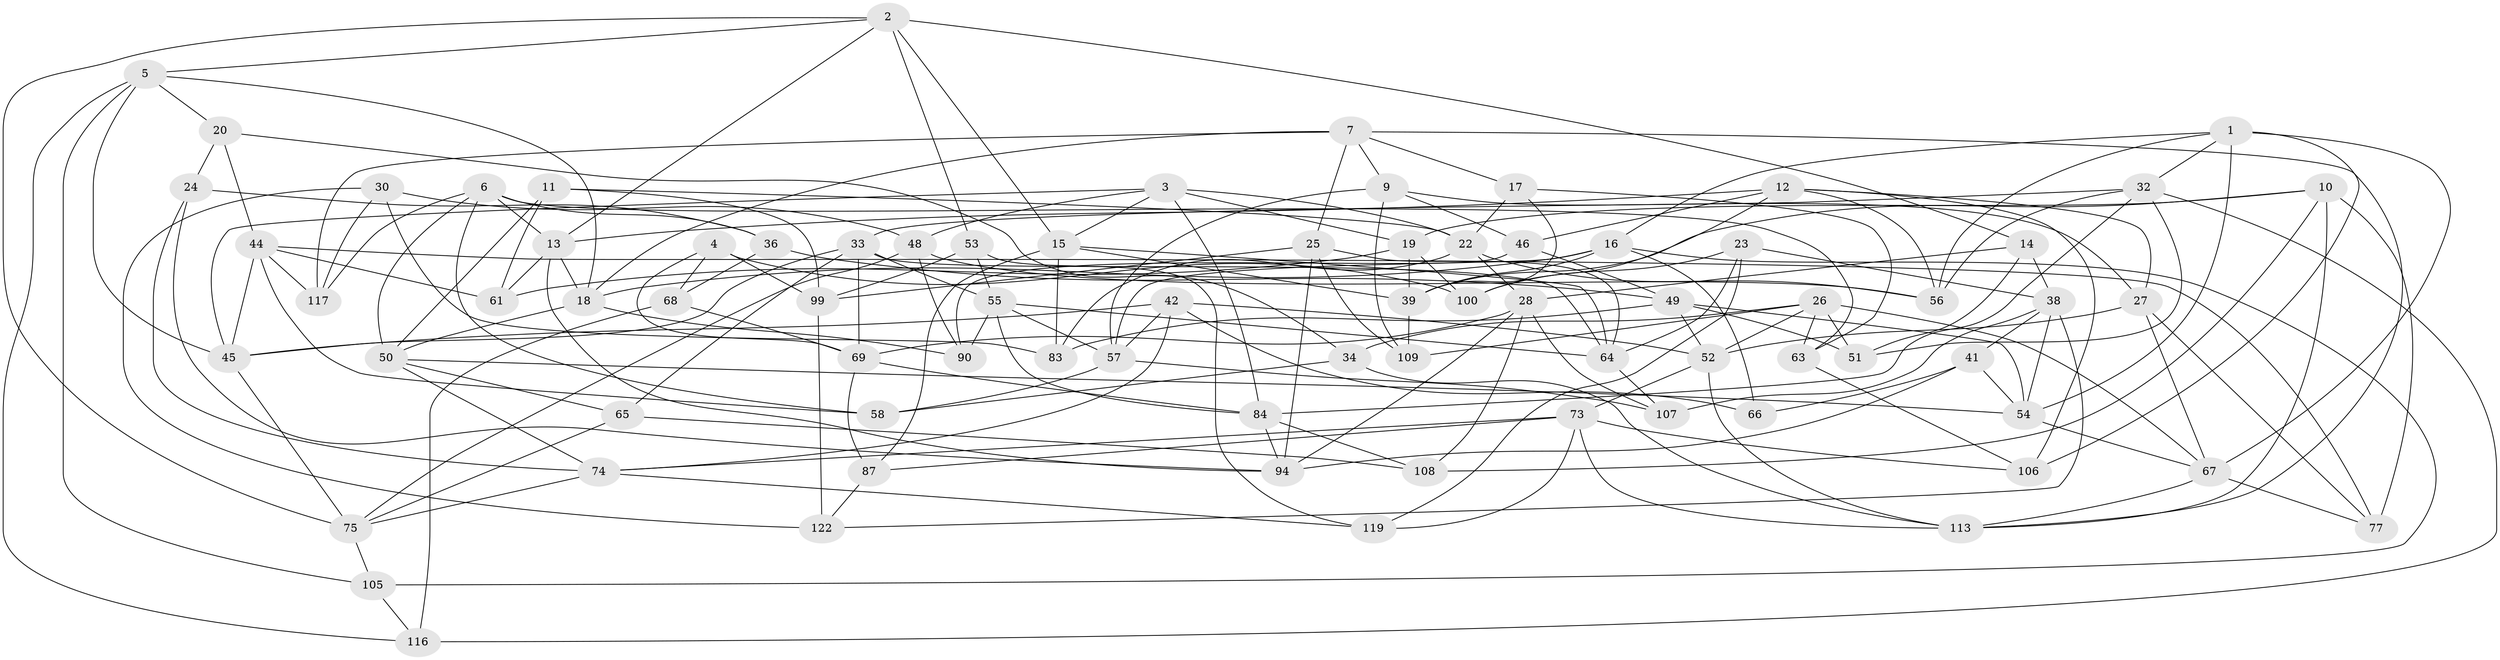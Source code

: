 // original degree distribution, {4: 1.0}
// Generated by graph-tools (version 1.1) at 2025/11/02/27/25 16:11:46]
// undirected, 78 vertices, 195 edges
graph export_dot {
graph [start="1"]
  node [color=gray90,style=filled];
  1 [super="+81"];
  2 [super="+118"];
  3 [super="+62"];
  4;
  5 [super="+29"];
  6 [super="+8"];
  7 [super="+115"];
  9 [super="+21"];
  10 [super="+92"];
  11;
  12 [super="+111"];
  13 [super="+59"];
  14;
  15 [super="+98"];
  16 [super="+40"];
  17;
  18 [super="+96"];
  19 [super="+35"];
  20;
  22 [super="+31"];
  23;
  24;
  25 [super="+89"];
  26 [super="+79"];
  27 [super="+60"];
  28 [super="+93"];
  30;
  32 [super="+37"];
  33 [super="+82"];
  34;
  36;
  38 [super="+43"];
  39 [super="+47"];
  41;
  42 [super="+101"];
  44 [super="+112"];
  45 [super="+88"];
  46;
  48 [super="+70"];
  49 [super="+121"];
  50 [super="+71"];
  51;
  52 [super="+110"];
  53;
  54 [super="+72"];
  55 [super="+102"];
  56 [super="+120"];
  57 [super="+78"];
  58;
  61;
  63;
  64 [super="+103"];
  65;
  66;
  67 [super="+76"];
  68;
  69 [super="+86"];
  73 [super="+80"];
  74 [super="+95"];
  75 [super="+85"];
  77;
  83;
  84 [super="+91"];
  87;
  90;
  94 [super="+97"];
  99 [super="+104"];
  100;
  105;
  106;
  107;
  108;
  109;
  113 [super="+114"];
  116;
  117;
  119;
  122;
  1 -- 32;
  1 -- 16;
  1 -- 54;
  1 -- 56;
  1 -- 106;
  1 -- 67;
  2 -- 53;
  2 -- 14;
  2 -- 15;
  2 -- 13;
  2 -- 75;
  2 -- 5;
  3 -- 48;
  3 -- 84;
  3 -- 15;
  3 -- 22;
  3 -- 19;
  3 -- 45;
  4 -- 100;
  4 -- 68;
  4 -- 69;
  4 -- 99;
  5 -- 105;
  5 -- 20;
  5 -- 45;
  5 -- 18;
  5 -- 116;
  6 -- 58;
  6 -- 13;
  6 -- 36;
  6 -- 50;
  6 -- 117;
  6 -- 63;
  7 -- 17;
  7 -- 9;
  7 -- 117;
  7 -- 113;
  7 -- 25;
  7 -- 18;
  9 -- 109;
  9 -- 27 [weight=2];
  9 -- 46;
  9 -- 57;
  10 -- 19 [weight=2];
  10 -- 113;
  10 -- 108;
  10 -- 77;
  10 -- 39;
  11 -- 61;
  11 -- 50;
  11 -- 99;
  11 -- 22;
  12 -- 106;
  12 -- 56;
  12 -- 100;
  12 -- 46;
  12 -- 13;
  12 -- 27;
  13 -- 18;
  13 -- 61;
  13 -- 94;
  14 -- 51;
  14 -- 28;
  14 -- 38;
  15 -- 87;
  15 -- 39;
  15 -- 64;
  15 -- 83;
  16 -- 39;
  16 -- 105;
  16 -- 66;
  16 -- 57;
  16 -- 18;
  17 -- 63;
  17 -- 22;
  17 -- 39;
  18 -- 90;
  18 -- 50;
  19 -- 61;
  19 -- 100;
  19 -- 39;
  20 -- 24;
  20 -- 34;
  20 -- 44;
  22 -- 83;
  22 -- 56;
  22 -- 28;
  23 -- 100;
  23 -- 38;
  23 -- 119;
  23 -- 64;
  24 -- 94;
  24 -- 36;
  24 -- 74;
  25 -- 109;
  25 -- 99 [weight=2];
  25 -- 94;
  25 -- 64;
  26 -- 67;
  26 -- 34;
  26 -- 63;
  26 -- 51;
  26 -- 52;
  26 -- 109;
  27 -- 52;
  27 -- 77;
  27 -- 67;
  28 -- 94;
  28 -- 69;
  28 -- 108;
  28 -- 107;
  30 -- 48;
  30 -- 83;
  30 -- 122;
  30 -- 117;
  32 -- 51;
  32 -- 33;
  32 -- 116;
  32 -- 56;
  32 -- 84;
  33 -- 65;
  33 -- 55;
  33 -- 64;
  33 -- 45;
  33 -- 69;
  34 -- 113;
  34 -- 58;
  36 -- 68;
  36 -- 49;
  38 -- 41;
  38 -- 107;
  38 -- 54;
  38 -- 122;
  39 -- 109;
  41 -- 66;
  41 -- 54;
  41 -- 94;
  42 -- 45;
  42 -- 66 [weight=2];
  42 -- 57;
  42 -- 74;
  42 -- 52;
  44 -- 45;
  44 -- 61;
  44 -- 58;
  44 -- 117;
  44 -- 77;
  45 -- 75;
  46 -- 49;
  46 -- 90;
  48 -- 90;
  48 -- 56 [weight=2];
  48 -- 75;
  49 -- 51;
  49 -- 83;
  49 -- 54;
  49 -- 52;
  50 -- 65;
  50 -- 74;
  50 -- 54;
  52 -- 73;
  52 -- 113;
  53 -- 99;
  53 -- 119;
  53 -- 55;
  54 -- 67;
  55 -- 90;
  55 -- 64;
  55 -- 84;
  55 -- 57;
  57 -- 107;
  57 -- 58;
  63 -- 106;
  64 -- 107;
  65 -- 108;
  65 -- 75;
  67 -- 113;
  67 -- 77;
  68 -- 116;
  68 -- 69;
  69 -- 87;
  69 -- 84;
  73 -- 119;
  73 -- 74;
  73 -- 106;
  73 -- 113;
  73 -- 87;
  74 -- 75;
  74 -- 119;
  75 -- 105;
  84 -- 108;
  84 -- 94;
  87 -- 122;
  99 -- 122;
  105 -- 116;
}
